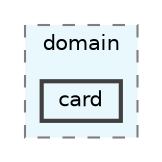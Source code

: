 digraph "src/test/java/domain/card"
{
 // LATEX_PDF_SIZE
  bgcolor="transparent";
  edge [fontname=Helvetica,fontsize=10,labelfontname=Helvetica,labelfontsize=10];
  node [fontname=Helvetica,fontsize=10,shape=box,height=0.2,width=0.4];
  compound=true
  subgraph clusterdir_b9f791e9f15fa5d71b4ce63267a14caf {
    graph [ bgcolor="#e8f8fc", pencolor="grey50", label="domain", fontname=Helvetica,fontsize=10 style="filled,dashed", URL="dir_b9f791e9f15fa5d71b4ce63267a14caf.html",tooltip=""]
  dir_935d8bdffabe7c3dfa97c66421b02347 [label="card", fillcolor="#e8f8fc", color="grey25", style="filled,bold", URL="dir_935d8bdffabe7c3dfa97c66421b02347.html",tooltip=""];
  }
}
